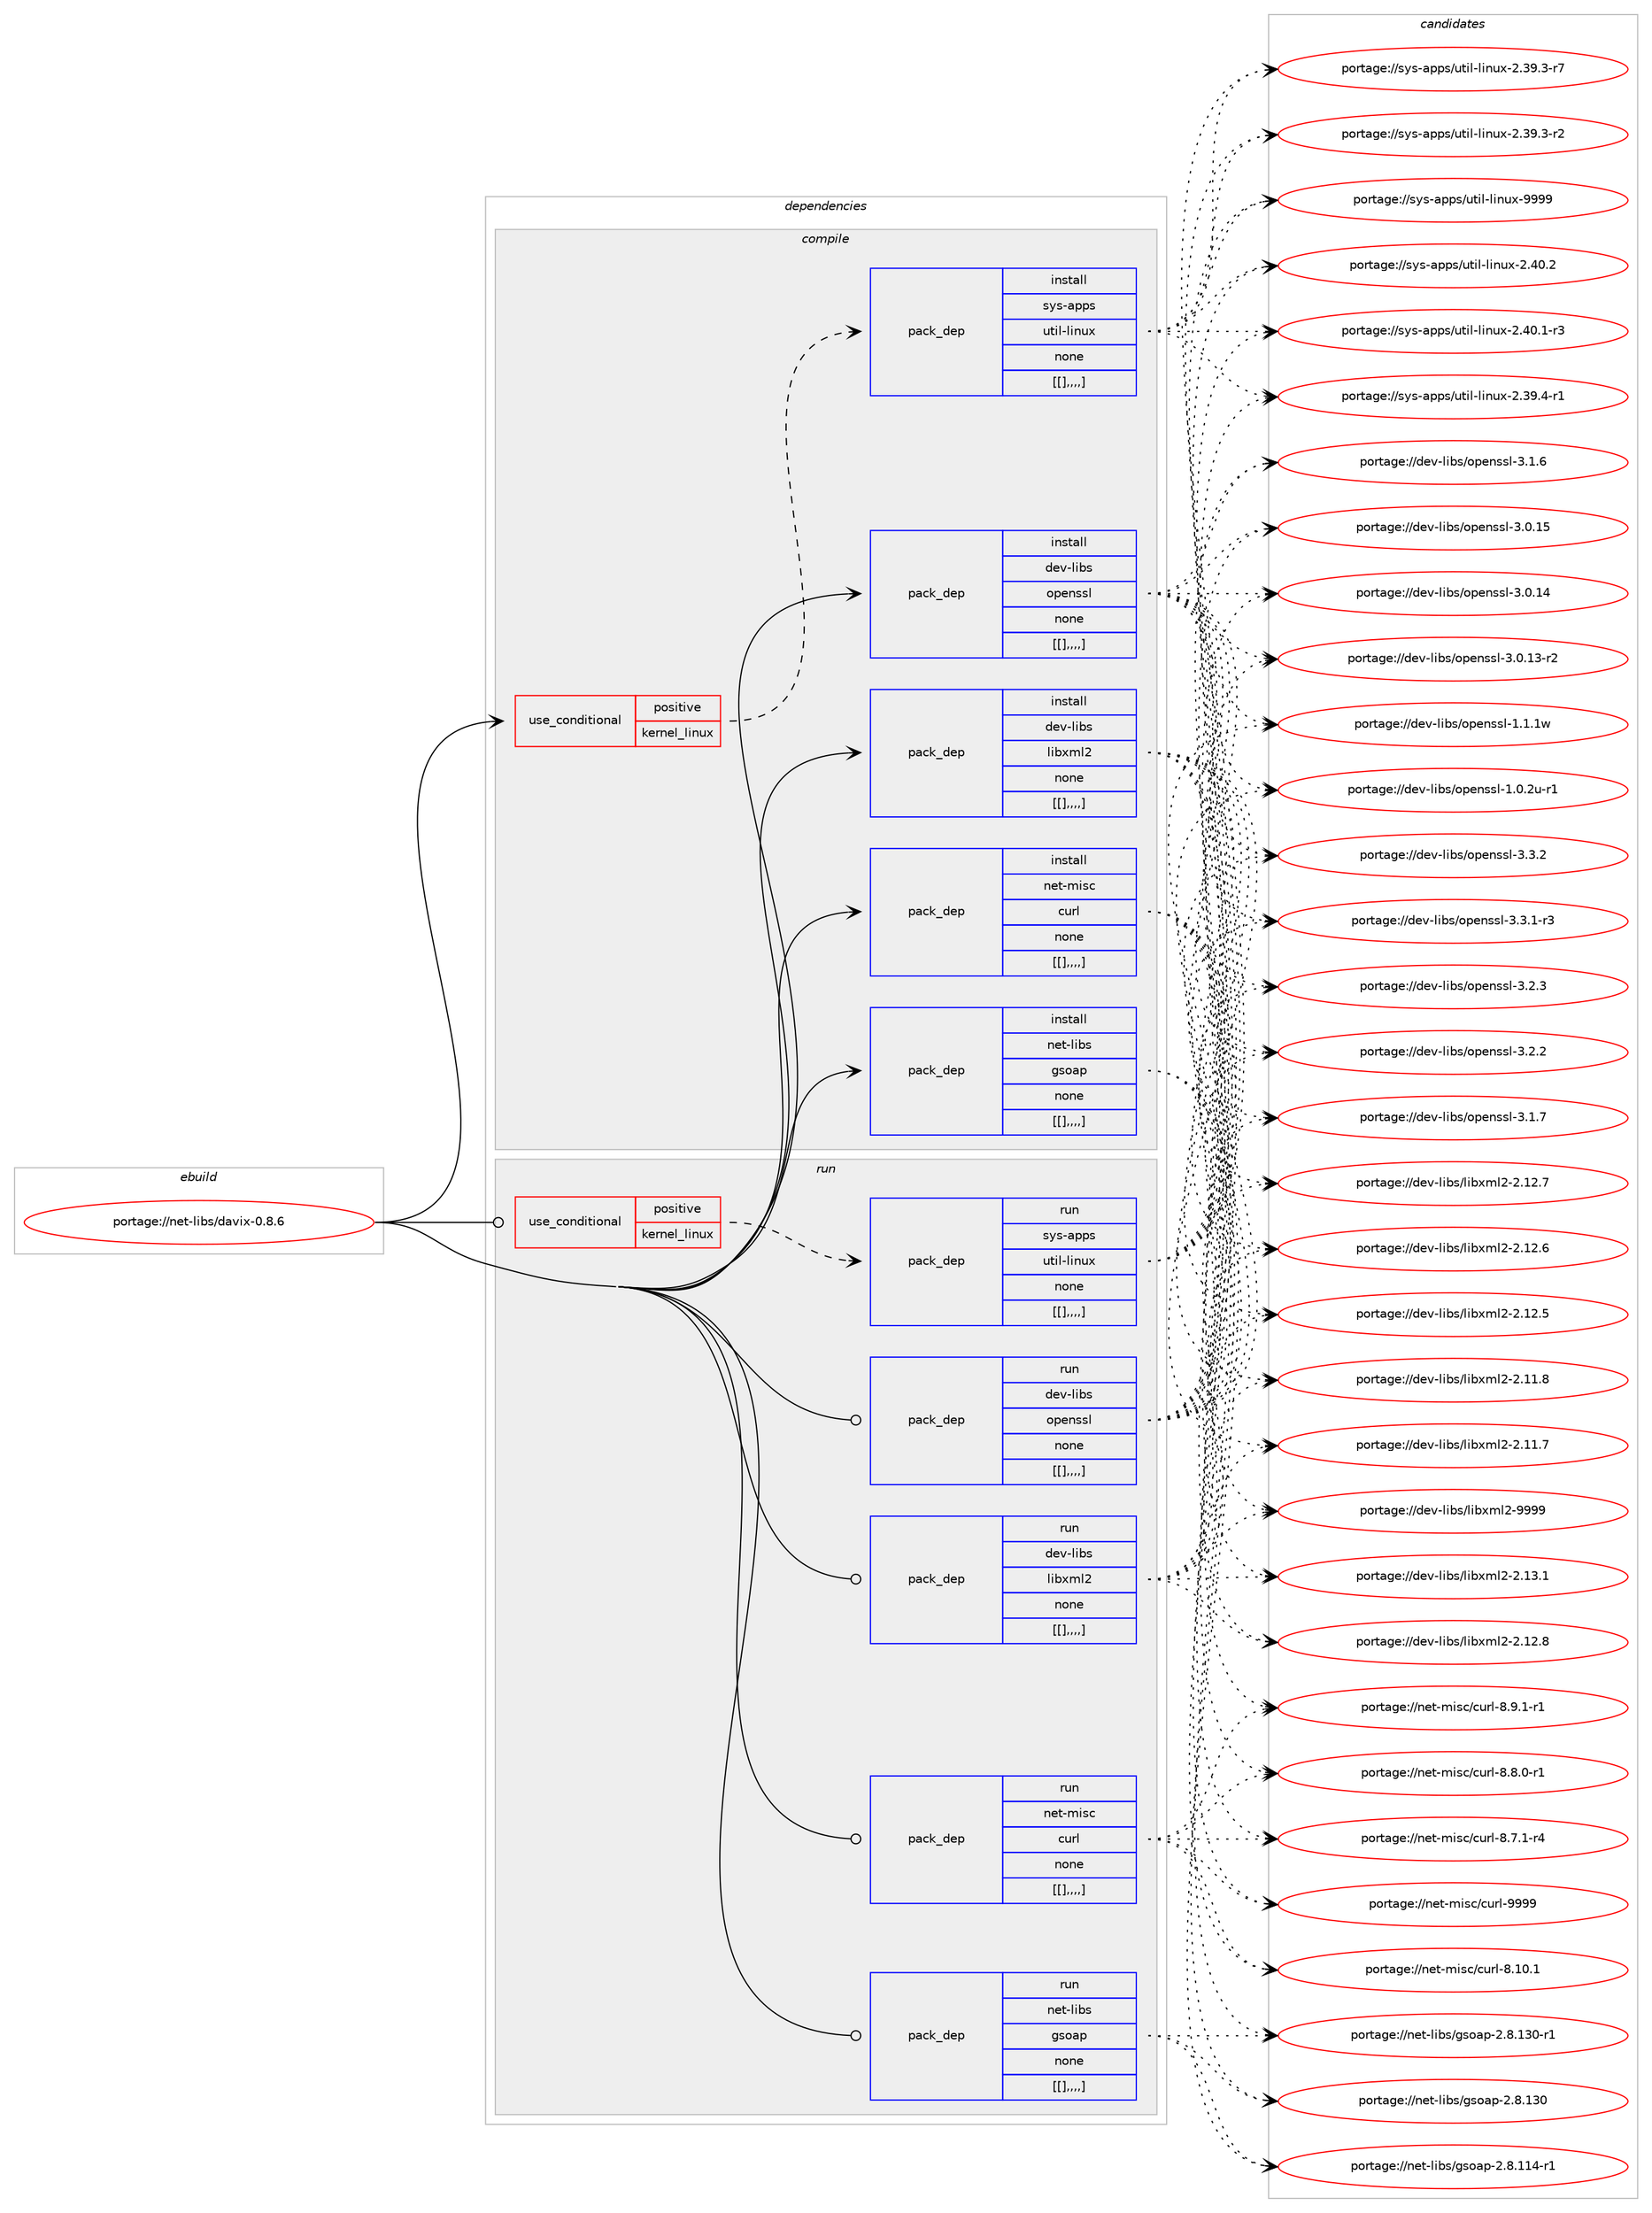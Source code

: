 digraph prolog {

# *************
# Graph options
# *************

newrank=true;
concentrate=true;
compound=true;
graph [rankdir=LR,fontname=Helvetica,fontsize=10,ranksep=1.5];#, ranksep=2.5, nodesep=0.2];
edge  [arrowhead=vee];
node  [fontname=Helvetica,fontsize=10];

# **********
# The ebuild
# **********

subgraph cluster_leftcol {
color=gray;
label=<<i>ebuild</i>>;
id [label="portage://net-libs/davix-0.8.6", color=red, width=4, href="../net-libs/davix-0.8.6.svg"];
}

# ****************
# The dependencies
# ****************

subgraph cluster_midcol {
color=gray;
label=<<i>dependencies</i>>;
subgraph cluster_compile {
fillcolor="#eeeeee";
style=filled;
label=<<i>compile</i>>;
subgraph cond97644 {
dependency369988 [label=<<TABLE BORDER="0" CELLBORDER="1" CELLSPACING="0" CELLPADDING="4"><TR><TD ROWSPAN="3" CELLPADDING="10">use_conditional</TD></TR><TR><TD>positive</TD></TR><TR><TD>kernel_linux</TD></TR></TABLE>>, shape=none, color=red];
subgraph pack269654 {
dependency369989 [label=<<TABLE BORDER="0" CELLBORDER="1" CELLSPACING="0" CELLPADDING="4" WIDTH="220"><TR><TD ROWSPAN="6" CELLPADDING="30">pack_dep</TD></TR><TR><TD WIDTH="110">install</TD></TR><TR><TD>sys-apps</TD></TR><TR><TD>util-linux</TD></TR><TR><TD>none</TD></TR><TR><TD>[[],,,,]</TD></TR></TABLE>>, shape=none, color=blue];
}
dependency369988:e -> dependency369989:w [weight=20,style="dashed",arrowhead="vee"];
}
id:e -> dependency369988:w [weight=20,style="solid",arrowhead="vee"];
subgraph pack269655 {
dependency369990 [label=<<TABLE BORDER="0" CELLBORDER="1" CELLSPACING="0" CELLPADDING="4" WIDTH="220"><TR><TD ROWSPAN="6" CELLPADDING="30">pack_dep</TD></TR><TR><TD WIDTH="110">install</TD></TR><TR><TD>dev-libs</TD></TR><TR><TD>libxml2</TD></TR><TR><TD>none</TD></TR><TR><TD>[[],,,,]</TD></TR></TABLE>>, shape=none, color=blue];
}
id:e -> dependency369990:w [weight=20,style="solid",arrowhead="vee"];
subgraph pack269656 {
dependency369991 [label=<<TABLE BORDER="0" CELLBORDER="1" CELLSPACING="0" CELLPADDING="4" WIDTH="220"><TR><TD ROWSPAN="6" CELLPADDING="30">pack_dep</TD></TR><TR><TD WIDTH="110">install</TD></TR><TR><TD>dev-libs</TD></TR><TR><TD>openssl</TD></TR><TR><TD>none</TD></TR><TR><TD>[[],,,,]</TD></TR></TABLE>>, shape=none, color=blue];
}
id:e -> dependency369991:w [weight=20,style="solid",arrowhead="vee"];
subgraph pack269657 {
dependency369992 [label=<<TABLE BORDER="0" CELLBORDER="1" CELLSPACING="0" CELLPADDING="4" WIDTH="220"><TR><TD ROWSPAN="6" CELLPADDING="30">pack_dep</TD></TR><TR><TD WIDTH="110">install</TD></TR><TR><TD>net-libs</TD></TR><TR><TD>gsoap</TD></TR><TR><TD>none</TD></TR><TR><TD>[[],,,,]</TD></TR></TABLE>>, shape=none, color=blue];
}
id:e -> dependency369992:w [weight=20,style="solid",arrowhead="vee"];
subgraph pack269658 {
dependency369993 [label=<<TABLE BORDER="0" CELLBORDER="1" CELLSPACING="0" CELLPADDING="4" WIDTH="220"><TR><TD ROWSPAN="6" CELLPADDING="30">pack_dep</TD></TR><TR><TD WIDTH="110">install</TD></TR><TR><TD>net-misc</TD></TR><TR><TD>curl</TD></TR><TR><TD>none</TD></TR><TR><TD>[[],,,,]</TD></TR></TABLE>>, shape=none, color=blue];
}
id:e -> dependency369993:w [weight=20,style="solid",arrowhead="vee"];
}
subgraph cluster_compileandrun {
fillcolor="#eeeeee";
style=filled;
label=<<i>compile and run</i>>;
}
subgraph cluster_run {
fillcolor="#eeeeee";
style=filled;
label=<<i>run</i>>;
subgraph cond97645 {
dependency369994 [label=<<TABLE BORDER="0" CELLBORDER="1" CELLSPACING="0" CELLPADDING="4"><TR><TD ROWSPAN="3" CELLPADDING="10">use_conditional</TD></TR><TR><TD>positive</TD></TR><TR><TD>kernel_linux</TD></TR></TABLE>>, shape=none, color=red];
subgraph pack269659 {
dependency369995 [label=<<TABLE BORDER="0" CELLBORDER="1" CELLSPACING="0" CELLPADDING="4" WIDTH="220"><TR><TD ROWSPAN="6" CELLPADDING="30">pack_dep</TD></TR><TR><TD WIDTH="110">run</TD></TR><TR><TD>sys-apps</TD></TR><TR><TD>util-linux</TD></TR><TR><TD>none</TD></TR><TR><TD>[[],,,,]</TD></TR></TABLE>>, shape=none, color=blue];
}
dependency369994:e -> dependency369995:w [weight=20,style="dashed",arrowhead="vee"];
}
id:e -> dependency369994:w [weight=20,style="solid",arrowhead="odot"];
subgraph pack269660 {
dependency369996 [label=<<TABLE BORDER="0" CELLBORDER="1" CELLSPACING="0" CELLPADDING="4" WIDTH="220"><TR><TD ROWSPAN="6" CELLPADDING="30">pack_dep</TD></TR><TR><TD WIDTH="110">run</TD></TR><TR><TD>dev-libs</TD></TR><TR><TD>libxml2</TD></TR><TR><TD>none</TD></TR><TR><TD>[[],,,,]</TD></TR></TABLE>>, shape=none, color=blue];
}
id:e -> dependency369996:w [weight=20,style="solid",arrowhead="odot"];
subgraph pack269661 {
dependency369997 [label=<<TABLE BORDER="0" CELLBORDER="1" CELLSPACING="0" CELLPADDING="4" WIDTH="220"><TR><TD ROWSPAN="6" CELLPADDING="30">pack_dep</TD></TR><TR><TD WIDTH="110">run</TD></TR><TR><TD>dev-libs</TD></TR><TR><TD>openssl</TD></TR><TR><TD>none</TD></TR><TR><TD>[[],,,,]</TD></TR></TABLE>>, shape=none, color=blue];
}
id:e -> dependency369997:w [weight=20,style="solid",arrowhead="odot"];
subgraph pack269662 {
dependency369998 [label=<<TABLE BORDER="0" CELLBORDER="1" CELLSPACING="0" CELLPADDING="4" WIDTH="220"><TR><TD ROWSPAN="6" CELLPADDING="30">pack_dep</TD></TR><TR><TD WIDTH="110">run</TD></TR><TR><TD>net-libs</TD></TR><TR><TD>gsoap</TD></TR><TR><TD>none</TD></TR><TR><TD>[[],,,,]</TD></TR></TABLE>>, shape=none, color=blue];
}
id:e -> dependency369998:w [weight=20,style="solid",arrowhead="odot"];
subgraph pack269663 {
dependency369999 [label=<<TABLE BORDER="0" CELLBORDER="1" CELLSPACING="0" CELLPADDING="4" WIDTH="220"><TR><TD ROWSPAN="6" CELLPADDING="30">pack_dep</TD></TR><TR><TD WIDTH="110">run</TD></TR><TR><TD>net-misc</TD></TR><TR><TD>curl</TD></TR><TR><TD>none</TD></TR><TR><TD>[[],,,,]</TD></TR></TABLE>>, shape=none, color=blue];
}
id:e -> dependency369999:w [weight=20,style="solid",arrowhead="odot"];
}
}

# **************
# The candidates
# **************

subgraph cluster_choices {
rank=same;
color=gray;
label=<<i>candidates</i>>;

subgraph choice269654 {
color=black;
nodesep=1;
choice115121115459711211211547117116105108451081051101171204557575757 [label="portage://sys-apps/util-linux-9999", color=red, width=4,href="../sys-apps/util-linux-9999.svg"];
choice1151211154597112112115471171161051084510810511011712045504652484650 [label="portage://sys-apps/util-linux-2.40.2", color=red, width=4,href="../sys-apps/util-linux-2.40.2.svg"];
choice11512111545971121121154711711610510845108105110117120455046524846494511451 [label="portage://sys-apps/util-linux-2.40.1-r3", color=red, width=4,href="../sys-apps/util-linux-2.40.1-r3.svg"];
choice11512111545971121121154711711610510845108105110117120455046515746524511449 [label="portage://sys-apps/util-linux-2.39.4-r1", color=red, width=4,href="../sys-apps/util-linux-2.39.4-r1.svg"];
choice11512111545971121121154711711610510845108105110117120455046515746514511455 [label="portage://sys-apps/util-linux-2.39.3-r7", color=red, width=4,href="../sys-apps/util-linux-2.39.3-r7.svg"];
choice11512111545971121121154711711610510845108105110117120455046515746514511450 [label="portage://sys-apps/util-linux-2.39.3-r2", color=red, width=4,href="../sys-apps/util-linux-2.39.3-r2.svg"];
dependency369989:e -> choice115121115459711211211547117116105108451081051101171204557575757:w [style=dotted,weight="100"];
dependency369989:e -> choice1151211154597112112115471171161051084510810511011712045504652484650:w [style=dotted,weight="100"];
dependency369989:e -> choice11512111545971121121154711711610510845108105110117120455046524846494511451:w [style=dotted,weight="100"];
dependency369989:e -> choice11512111545971121121154711711610510845108105110117120455046515746524511449:w [style=dotted,weight="100"];
dependency369989:e -> choice11512111545971121121154711711610510845108105110117120455046515746514511455:w [style=dotted,weight="100"];
dependency369989:e -> choice11512111545971121121154711711610510845108105110117120455046515746514511450:w [style=dotted,weight="100"];
}
subgraph choice269655 {
color=black;
nodesep=1;
choice10010111845108105981154710810598120109108504557575757 [label="portage://dev-libs/libxml2-9999", color=red, width=4,href="../dev-libs/libxml2-9999.svg"];
choice100101118451081059811547108105981201091085045504649514649 [label="portage://dev-libs/libxml2-2.13.1", color=red, width=4,href="../dev-libs/libxml2-2.13.1.svg"];
choice100101118451081059811547108105981201091085045504649504656 [label="portage://dev-libs/libxml2-2.12.8", color=red, width=4,href="../dev-libs/libxml2-2.12.8.svg"];
choice100101118451081059811547108105981201091085045504649504655 [label="portage://dev-libs/libxml2-2.12.7", color=red, width=4,href="../dev-libs/libxml2-2.12.7.svg"];
choice100101118451081059811547108105981201091085045504649504654 [label="portage://dev-libs/libxml2-2.12.6", color=red, width=4,href="../dev-libs/libxml2-2.12.6.svg"];
choice100101118451081059811547108105981201091085045504649504653 [label="portage://dev-libs/libxml2-2.12.5", color=red, width=4,href="../dev-libs/libxml2-2.12.5.svg"];
choice100101118451081059811547108105981201091085045504649494656 [label="portage://dev-libs/libxml2-2.11.8", color=red, width=4,href="../dev-libs/libxml2-2.11.8.svg"];
choice100101118451081059811547108105981201091085045504649494655 [label="portage://dev-libs/libxml2-2.11.7", color=red, width=4,href="../dev-libs/libxml2-2.11.7.svg"];
dependency369990:e -> choice10010111845108105981154710810598120109108504557575757:w [style=dotted,weight="100"];
dependency369990:e -> choice100101118451081059811547108105981201091085045504649514649:w [style=dotted,weight="100"];
dependency369990:e -> choice100101118451081059811547108105981201091085045504649504656:w [style=dotted,weight="100"];
dependency369990:e -> choice100101118451081059811547108105981201091085045504649504655:w [style=dotted,weight="100"];
dependency369990:e -> choice100101118451081059811547108105981201091085045504649504654:w [style=dotted,weight="100"];
dependency369990:e -> choice100101118451081059811547108105981201091085045504649504653:w [style=dotted,weight="100"];
dependency369990:e -> choice100101118451081059811547108105981201091085045504649494656:w [style=dotted,weight="100"];
dependency369990:e -> choice100101118451081059811547108105981201091085045504649494655:w [style=dotted,weight="100"];
}
subgraph choice269656 {
color=black;
nodesep=1;
choice100101118451081059811547111112101110115115108455146514650 [label="portage://dev-libs/openssl-3.3.2", color=red, width=4,href="../dev-libs/openssl-3.3.2.svg"];
choice1001011184510810598115471111121011101151151084551465146494511451 [label="portage://dev-libs/openssl-3.3.1-r3", color=red, width=4,href="../dev-libs/openssl-3.3.1-r3.svg"];
choice100101118451081059811547111112101110115115108455146504651 [label="portage://dev-libs/openssl-3.2.3", color=red, width=4,href="../dev-libs/openssl-3.2.3.svg"];
choice100101118451081059811547111112101110115115108455146504650 [label="portage://dev-libs/openssl-3.2.2", color=red, width=4,href="../dev-libs/openssl-3.2.2.svg"];
choice100101118451081059811547111112101110115115108455146494655 [label="portage://dev-libs/openssl-3.1.7", color=red, width=4,href="../dev-libs/openssl-3.1.7.svg"];
choice100101118451081059811547111112101110115115108455146494654 [label="portage://dev-libs/openssl-3.1.6", color=red, width=4,href="../dev-libs/openssl-3.1.6.svg"];
choice10010111845108105981154711111210111011511510845514648464953 [label="portage://dev-libs/openssl-3.0.15", color=red, width=4,href="../dev-libs/openssl-3.0.15.svg"];
choice10010111845108105981154711111210111011511510845514648464952 [label="portage://dev-libs/openssl-3.0.14", color=red, width=4,href="../dev-libs/openssl-3.0.14.svg"];
choice100101118451081059811547111112101110115115108455146484649514511450 [label="portage://dev-libs/openssl-3.0.13-r2", color=red, width=4,href="../dev-libs/openssl-3.0.13-r2.svg"];
choice100101118451081059811547111112101110115115108454946494649119 [label="portage://dev-libs/openssl-1.1.1w", color=red, width=4,href="../dev-libs/openssl-1.1.1w.svg"];
choice1001011184510810598115471111121011101151151084549464846501174511449 [label="portage://dev-libs/openssl-1.0.2u-r1", color=red, width=4,href="../dev-libs/openssl-1.0.2u-r1.svg"];
dependency369991:e -> choice100101118451081059811547111112101110115115108455146514650:w [style=dotted,weight="100"];
dependency369991:e -> choice1001011184510810598115471111121011101151151084551465146494511451:w [style=dotted,weight="100"];
dependency369991:e -> choice100101118451081059811547111112101110115115108455146504651:w [style=dotted,weight="100"];
dependency369991:e -> choice100101118451081059811547111112101110115115108455146504650:w [style=dotted,weight="100"];
dependency369991:e -> choice100101118451081059811547111112101110115115108455146494655:w [style=dotted,weight="100"];
dependency369991:e -> choice100101118451081059811547111112101110115115108455146494654:w [style=dotted,weight="100"];
dependency369991:e -> choice10010111845108105981154711111210111011511510845514648464953:w [style=dotted,weight="100"];
dependency369991:e -> choice10010111845108105981154711111210111011511510845514648464952:w [style=dotted,weight="100"];
dependency369991:e -> choice100101118451081059811547111112101110115115108455146484649514511450:w [style=dotted,weight="100"];
dependency369991:e -> choice100101118451081059811547111112101110115115108454946494649119:w [style=dotted,weight="100"];
dependency369991:e -> choice1001011184510810598115471111121011101151151084549464846501174511449:w [style=dotted,weight="100"];
}
subgraph choice269657 {
color=black;
nodesep=1;
choice1101011164510810598115471031151119711245504656464951484511449 [label="portage://net-libs/gsoap-2.8.130-r1", color=red, width=4,href="../net-libs/gsoap-2.8.130-r1.svg"];
choice110101116451081059811547103115111971124550465646495148 [label="portage://net-libs/gsoap-2.8.130", color=red, width=4,href="../net-libs/gsoap-2.8.130.svg"];
choice1101011164510810598115471031151119711245504656464949524511449 [label="portage://net-libs/gsoap-2.8.114-r1", color=red, width=4,href="../net-libs/gsoap-2.8.114-r1.svg"];
dependency369992:e -> choice1101011164510810598115471031151119711245504656464951484511449:w [style=dotted,weight="100"];
dependency369992:e -> choice110101116451081059811547103115111971124550465646495148:w [style=dotted,weight="100"];
dependency369992:e -> choice1101011164510810598115471031151119711245504656464949524511449:w [style=dotted,weight="100"];
}
subgraph choice269658 {
color=black;
nodesep=1;
choice110101116451091051159947991171141084557575757 [label="portage://net-misc/curl-9999", color=red, width=4,href="../net-misc/curl-9999.svg"];
choice1101011164510910511599479911711410845564649484649 [label="portage://net-misc/curl-8.10.1", color=red, width=4,href="../net-misc/curl-8.10.1.svg"];
choice110101116451091051159947991171141084556465746494511449 [label="portage://net-misc/curl-8.9.1-r1", color=red, width=4,href="../net-misc/curl-8.9.1-r1.svg"];
choice110101116451091051159947991171141084556465646484511449 [label="portage://net-misc/curl-8.8.0-r1", color=red, width=4,href="../net-misc/curl-8.8.0-r1.svg"];
choice110101116451091051159947991171141084556465546494511452 [label="portage://net-misc/curl-8.7.1-r4", color=red, width=4,href="../net-misc/curl-8.7.1-r4.svg"];
dependency369993:e -> choice110101116451091051159947991171141084557575757:w [style=dotted,weight="100"];
dependency369993:e -> choice1101011164510910511599479911711410845564649484649:w [style=dotted,weight="100"];
dependency369993:e -> choice110101116451091051159947991171141084556465746494511449:w [style=dotted,weight="100"];
dependency369993:e -> choice110101116451091051159947991171141084556465646484511449:w [style=dotted,weight="100"];
dependency369993:e -> choice110101116451091051159947991171141084556465546494511452:w [style=dotted,weight="100"];
}
subgraph choice269659 {
color=black;
nodesep=1;
choice115121115459711211211547117116105108451081051101171204557575757 [label="portage://sys-apps/util-linux-9999", color=red, width=4,href="../sys-apps/util-linux-9999.svg"];
choice1151211154597112112115471171161051084510810511011712045504652484650 [label="portage://sys-apps/util-linux-2.40.2", color=red, width=4,href="../sys-apps/util-linux-2.40.2.svg"];
choice11512111545971121121154711711610510845108105110117120455046524846494511451 [label="portage://sys-apps/util-linux-2.40.1-r3", color=red, width=4,href="../sys-apps/util-linux-2.40.1-r3.svg"];
choice11512111545971121121154711711610510845108105110117120455046515746524511449 [label="portage://sys-apps/util-linux-2.39.4-r1", color=red, width=4,href="../sys-apps/util-linux-2.39.4-r1.svg"];
choice11512111545971121121154711711610510845108105110117120455046515746514511455 [label="portage://sys-apps/util-linux-2.39.3-r7", color=red, width=4,href="../sys-apps/util-linux-2.39.3-r7.svg"];
choice11512111545971121121154711711610510845108105110117120455046515746514511450 [label="portage://sys-apps/util-linux-2.39.3-r2", color=red, width=4,href="../sys-apps/util-linux-2.39.3-r2.svg"];
dependency369995:e -> choice115121115459711211211547117116105108451081051101171204557575757:w [style=dotted,weight="100"];
dependency369995:e -> choice1151211154597112112115471171161051084510810511011712045504652484650:w [style=dotted,weight="100"];
dependency369995:e -> choice11512111545971121121154711711610510845108105110117120455046524846494511451:w [style=dotted,weight="100"];
dependency369995:e -> choice11512111545971121121154711711610510845108105110117120455046515746524511449:w [style=dotted,weight="100"];
dependency369995:e -> choice11512111545971121121154711711610510845108105110117120455046515746514511455:w [style=dotted,weight="100"];
dependency369995:e -> choice11512111545971121121154711711610510845108105110117120455046515746514511450:w [style=dotted,weight="100"];
}
subgraph choice269660 {
color=black;
nodesep=1;
choice10010111845108105981154710810598120109108504557575757 [label="portage://dev-libs/libxml2-9999", color=red, width=4,href="../dev-libs/libxml2-9999.svg"];
choice100101118451081059811547108105981201091085045504649514649 [label="portage://dev-libs/libxml2-2.13.1", color=red, width=4,href="../dev-libs/libxml2-2.13.1.svg"];
choice100101118451081059811547108105981201091085045504649504656 [label="portage://dev-libs/libxml2-2.12.8", color=red, width=4,href="../dev-libs/libxml2-2.12.8.svg"];
choice100101118451081059811547108105981201091085045504649504655 [label="portage://dev-libs/libxml2-2.12.7", color=red, width=4,href="../dev-libs/libxml2-2.12.7.svg"];
choice100101118451081059811547108105981201091085045504649504654 [label="portage://dev-libs/libxml2-2.12.6", color=red, width=4,href="../dev-libs/libxml2-2.12.6.svg"];
choice100101118451081059811547108105981201091085045504649504653 [label="portage://dev-libs/libxml2-2.12.5", color=red, width=4,href="../dev-libs/libxml2-2.12.5.svg"];
choice100101118451081059811547108105981201091085045504649494656 [label="portage://dev-libs/libxml2-2.11.8", color=red, width=4,href="../dev-libs/libxml2-2.11.8.svg"];
choice100101118451081059811547108105981201091085045504649494655 [label="portage://dev-libs/libxml2-2.11.7", color=red, width=4,href="../dev-libs/libxml2-2.11.7.svg"];
dependency369996:e -> choice10010111845108105981154710810598120109108504557575757:w [style=dotted,weight="100"];
dependency369996:e -> choice100101118451081059811547108105981201091085045504649514649:w [style=dotted,weight="100"];
dependency369996:e -> choice100101118451081059811547108105981201091085045504649504656:w [style=dotted,weight="100"];
dependency369996:e -> choice100101118451081059811547108105981201091085045504649504655:w [style=dotted,weight="100"];
dependency369996:e -> choice100101118451081059811547108105981201091085045504649504654:w [style=dotted,weight="100"];
dependency369996:e -> choice100101118451081059811547108105981201091085045504649504653:w [style=dotted,weight="100"];
dependency369996:e -> choice100101118451081059811547108105981201091085045504649494656:w [style=dotted,weight="100"];
dependency369996:e -> choice100101118451081059811547108105981201091085045504649494655:w [style=dotted,weight="100"];
}
subgraph choice269661 {
color=black;
nodesep=1;
choice100101118451081059811547111112101110115115108455146514650 [label="portage://dev-libs/openssl-3.3.2", color=red, width=4,href="../dev-libs/openssl-3.3.2.svg"];
choice1001011184510810598115471111121011101151151084551465146494511451 [label="portage://dev-libs/openssl-3.3.1-r3", color=red, width=4,href="../dev-libs/openssl-3.3.1-r3.svg"];
choice100101118451081059811547111112101110115115108455146504651 [label="portage://dev-libs/openssl-3.2.3", color=red, width=4,href="../dev-libs/openssl-3.2.3.svg"];
choice100101118451081059811547111112101110115115108455146504650 [label="portage://dev-libs/openssl-3.2.2", color=red, width=4,href="../dev-libs/openssl-3.2.2.svg"];
choice100101118451081059811547111112101110115115108455146494655 [label="portage://dev-libs/openssl-3.1.7", color=red, width=4,href="../dev-libs/openssl-3.1.7.svg"];
choice100101118451081059811547111112101110115115108455146494654 [label="portage://dev-libs/openssl-3.1.6", color=red, width=4,href="../dev-libs/openssl-3.1.6.svg"];
choice10010111845108105981154711111210111011511510845514648464953 [label="portage://dev-libs/openssl-3.0.15", color=red, width=4,href="../dev-libs/openssl-3.0.15.svg"];
choice10010111845108105981154711111210111011511510845514648464952 [label="portage://dev-libs/openssl-3.0.14", color=red, width=4,href="../dev-libs/openssl-3.0.14.svg"];
choice100101118451081059811547111112101110115115108455146484649514511450 [label="portage://dev-libs/openssl-3.0.13-r2", color=red, width=4,href="../dev-libs/openssl-3.0.13-r2.svg"];
choice100101118451081059811547111112101110115115108454946494649119 [label="portage://dev-libs/openssl-1.1.1w", color=red, width=4,href="../dev-libs/openssl-1.1.1w.svg"];
choice1001011184510810598115471111121011101151151084549464846501174511449 [label="portage://dev-libs/openssl-1.0.2u-r1", color=red, width=4,href="../dev-libs/openssl-1.0.2u-r1.svg"];
dependency369997:e -> choice100101118451081059811547111112101110115115108455146514650:w [style=dotted,weight="100"];
dependency369997:e -> choice1001011184510810598115471111121011101151151084551465146494511451:w [style=dotted,weight="100"];
dependency369997:e -> choice100101118451081059811547111112101110115115108455146504651:w [style=dotted,weight="100"];
dependency369997:e -> choice100101118451081059811547111112101110115115108455146504650:w [style=dotted,weight="100"];
dependency369997:e -> choice100101118451081059811547111112101110115115108455146494655:w [style=dotted,weight="100"];
dependency369997:e -> choice100101118451081059811547111112101110115115108455146494654:w [style=dotted,weight="100"];
dependency369997:e -> choice10010111845108105981154711111210111011511510845514648464953:w [style=dotted,weight="100"];
dependency369997:e -> choice10010111845108105981154711111210111011511510845514648464952:w [style=dotted,weight="100"];
dependency369997:e -> choice100101118451081059811547111112101110115115108455146484649514511450:w [style=dotted,weight="100"];
dependency369997:e -> choice100101118451081059811547111112101110115115108454946494649119:w [style=dotted,weight="100"];
dependency369997:e -> choice1001011184510810598115471111121011101151151084549464846501174511449:w [style=dotted,weight="100"];
}
subgraph choice269662 {
color=black;
nodesep=1;
choice1101011164510810598115471031151119711245504656464951484511449 [label="portage://net-libs/gsoap-2.8.130-r1", color=red, width=4,href="../net-libs/gsoap-2.8.130-r1.svg"];
choice110101116451081059811547103115111971124550465646495148 [label="portage://net-libs/gsoap-2.8.130", color=red, width=4,href="../net-libs/gsoap-2.8.130.svg"];
choice1101011164510810598115471031151119711245504656464949524511449 [label="portage://net-libs/gsoap-2.8.114-r1", color=red, width=4,href="../net-libs/gsoap-2.8.114-r1.svg"];
dependency369998:e -> choice1101011164510810598115471031151119711245504656464951484511449:w [style=dotted,weight="100"];
dependency369998:e -> choice110101116451081059811547103115111971124550465646495148:w [style=dotted,weight="100"];
dependency369998:e -> choice1101011164510810598115471031151119711245504656464949524511449:w [style=dotted,weight="100"];
}
subgraph choice269663 {
color=black;
nodesep=1;
choice110101116451091051159947991171141084557575757 [label="portage://net-misc/curl-9999", color=red, width=4,href="../net-misc/curl-9999.svg"];
choice1101011164510910511599479911711410845564649484649 [label="portage://net-misc/curl-8.10.1", color=red, width=4,href="../net-misc/curl-8.10.1.svg"];
choice110101116451091051159947991171141084556465746494511449 [label="portage://net-misc/curl-8.9.1-r1", color=red, width=4,href="../net-misc/curl-8.9.1-r1.svg"];
choice110101116451091051159947991171141084556465646484511449 [label="portage://net-misc/curl-8.8.0-r1", color=red, width=4,href="../net-misc/curl-8.8.0-r1.svg"];
choice110101116451091051159947991171141084556465546494511452 [label="portage://net-misc/curl-8.7.1-r4", color=red, width=4,href="../net-misc/curl-8.7.1-r4.svg"];
dependency369999:e -> choice110101116451091051159947991171141084557575757:w [style=dotted,weight="100"];
dependency369999:e -> choice1101011164510910511599479911711410845564649484649:w [style=dotted,weight="100"];
dependency369999:e -> choice110101116451091051159947991171141084556465746494511449:w [style=dotted,weight="100"];
dependency369999:e -> choice110101116451091051159947991171141084556465646484511449:w [style=dotted,weight="100"];
dependency369999:e -> choice110101116451091051159947991171141084556465546494511452:w [style=dotted,weight="100"];
}
}

}
